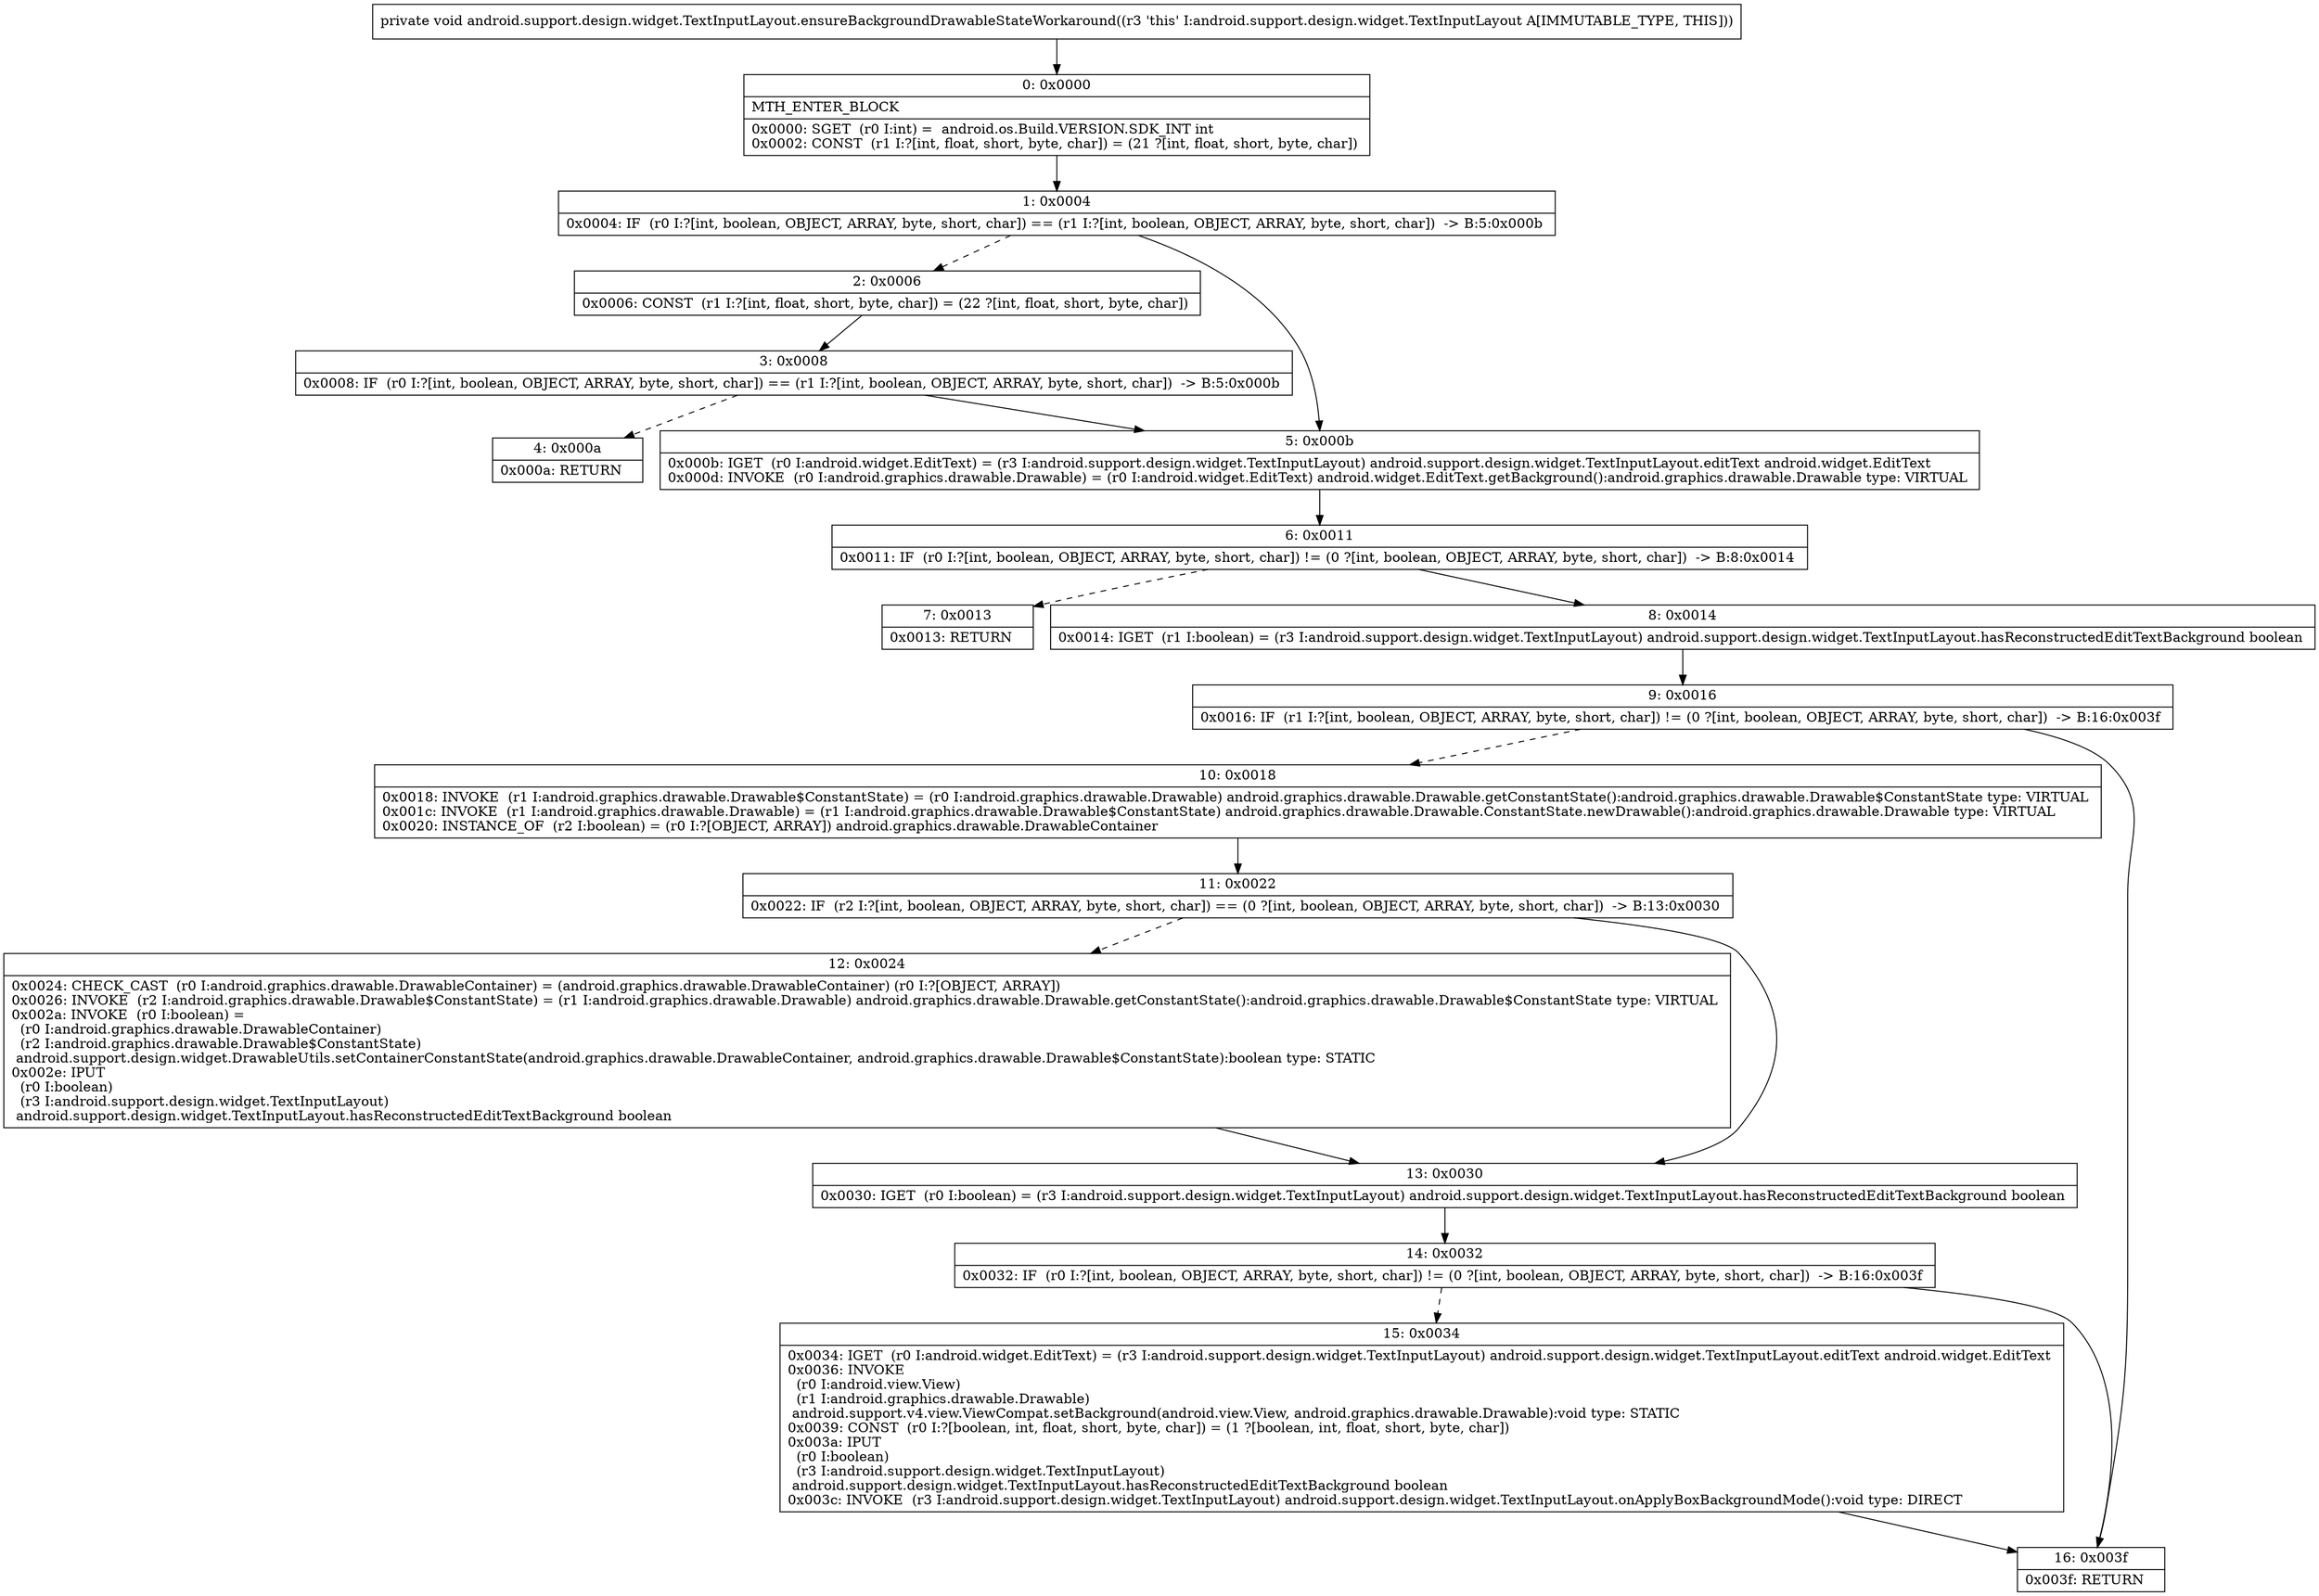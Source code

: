 digraph "CFG forandroid.support.design.widget.TextInputLayout.ensureBackgroundDrawableStateWorkaround()V" {
Node_0 [shape=record,label="{0\:\ 0x0000|MTH_ENTER_BLOCK\l|0x0000: SGET  (r0 I:int) =  android.os.Build.VERSION.SDK_INT int \l0x0002: CONST  (r1 I:?[int, float, short, byte, char]) = (21 ?[int, float, short, byte, char]) \l}"];
Node_1 [shape=record,label="{1\:\ 0x0004|0x0004: IF  (r0 I:?[int, boolean, OBJECT, ARRAY, byte, short, char]) == (r1 I:?[int, boolean, OBJECT, ARRAY, byte, short, char])  \-\> B:5:0x000b \l}"];
Node_2 [shape=record,label="{2\:\ 0x0006|0x0006: CONST  (r1 I:?[int, float, short, byte, char]) = (22 ?[int, float, short, byte, char]) \l}"];
Node_3 [shape=record,label="{3\:\ 0x0008|0x0008: IF  (r0 I:?[int, boolean, OBJECT, ARRAY, byte, short, char]) == (r1 I:?[int, boolean, OBJECT, ARRAY, byte, short, char])  \-\> B:5:0x000b \l}"];
Node_4 [shape=record,label="{4\:\ 0x000a|0x000a: RETURN   \l}"];
Node_5 [shape=record,label="{5\:\ 0x000b|0x000b: IGET  (r0 I:android.widget.EditText) = (r3 I:android.support.design.widget.TextInputLayout) android.support.design.widget.TextInputLayout.editText android.widget.EditText \l0x000d: INVOKE  (r0 I:android.graphics.drawable.Drawable) = (r0 I:android.widget.EditText) android.widget.EditText.getBackground():android.graphics.drawable.Drawable type: VIRTUAL \l}"];
Node_6 [shape=record,label="{6\:\ 0x0011|0x0011: IF  (r0 I:?[int, boolean, OBJECT, ARRAY, byte, short, char]) != (0 ?[int, boolean, OBJECT, ARRAY, byte, short, char])  \-\> B:8:0x0014 \l}"];
Node_7 [shape=record,label="{7\:\ 0x0013|0x0013: RETURN   \l}"];
Node_8 [shape=record,label="{8\:\ 0x0014|0x0014: IGET  (r1 I:boolean) = (r3 I:android.support.design.widget.TextInputLayout) android.support.design.widget.TextInputLayout.hasReconstructedEditTextBackground boolean \l}"];
Node_9 [shape=record,label="{9\:\ 0x0016|0x0016: IF  (r1 I:?[int, boolean, OBJECT, ARRAY, byte, short, char]) != (0 ?[int, boolean, OBJECT, ARRAY, byte, short, char])  \-\> B:16:0x003f \l}"];
Node_10 [shape=record,label="{10\:\ 0x0018|0x0018: INVOKE  (r1 I:android.graphics.drawable.Drawable$ConstantState) = (r0 I:android.graphics.drawable.Drawable) android.graphics.drawable.Drawable.getConstantState():android.graphics.drawable.Drawable$ConstantState type: VIRTUAL \l0x001c: INVOKE  (r1 I:android.graphics.drawable.Drawable) = (r1 I:android.graphics.drawable.Drawable$ConstantState) android.graphics.drawable.Drawable.ConstantState.newDrawable():android.graphics.drawable.Drawable type: VIRTUAL \l0x0020: INSTANCE_OF  (r2 I:boolean) = (r0 I:?[OBJECT, ARRAY]) android.graphics.drawable.DrawableContainer \l}"];
Node_11 [shape=record,label="{11\:\ 0x0022|0x0022: IF  (r2 I:?[int, boolean, OBJECT, ARRAY, byte, short, char]) == (0 ?[int, boolean, OBJECT, ARRAY, byte, short, char])  \-\> B:13:0x0030 \l}"];
Node_12 [shape=record,label="{12\:\ 0x0024|0x0024: CHECK_CAST  (r0 I:android.graphics.drawable.DrawableContainer) = (android.graphics.drawable.DrawableContainer) (r0 I:?[OBJECT, ARRAY]) \l0x0026: INVOKE  (r2 I:android.graphics.drawable.Drawable$ConstantState) = (r1 I:android.graphics.drawable.Drawable) android.graphics.drawable.Drawable.getConstantState():android.graphics.drawable.Drawable$ConstantState type: VIRTUAL \l0x002a: INVOKE  (r0 I:boolean) = \l  (r0 I:android.graphics.drawable.DrawableContainer)\l  (r2 I:android.graphics.drawable.Drawable$ConstantState)\l android.support.design.widget.DrawableUtils.setContainerConstantState(android.graphics.drawable.DrawableContainer, android.graphics.drawable.Drawable$ConstantState):boolean type: STATIC \l0x002e: IPUT  \l  (r0 I:boolean)\l  (r3 I:android.support.design.widget.TextInputLayout)\l android.support.design.widget.TextInputLayout.hasReconstructedEditTextBackground boolean \l}"];
Node_13 [shape=record,label="{13\:\ 0x0030|0x0030: IGET  (r0 I:boolean) = (r3 I:android.support.design.widget.TextInputLayout) android.support.design.widget.TextInputLayout.hasReconstructedEditTextBackground boolean \l}"];
Node_14 [shape=record,label="{14\:\ 0x0032|0x0032: IF  (r0 I:?[int, boolean, OBJECT, ARRAY, byte, short, char]) != (0 ?[int, boolean, OBJECT, ARRAY, byte, short, char])  \-\> B:16:0x003f \l}"];
Node_15 [shape=record,label="{15\:\ 0x0034|0x0034: IGET  (r0 I:android.widget.EditText) = (r3 I:android.support.design.widget.TextInputLayout) android.support.design.widget.TextInputLayout.editText android.widget.EditText \l0x0036: INVOKE  \l  (r0 I:android.view.View)\l  (r1 I:android.graphics.drawable.Drawable)\l android.support.v4.view.ViewCompat.setBackground(android.view.View, android.graphics.drawable.Drawable):void type: STATIC \l0x0039: CONST  (r0 I:?[boolean, int, float, short, byte, char]) = (1 ?[boolean, int, float, short, byte, char]) \l0x003a: IPUT  \l  (r0 I:boolean)\l  (r3 I:android.support.design.widget.TextInputLayout)\l android.support.design.widget.TextInputLayout.hasReconstructedEditTextBackground boolean \l0x003c: INVOKE  (r3 I:android.support.design.widget.TextInputLayout) android.support.design.widget.TextInputLayout.onApplyBoxBackgroundMode():void type: DIRECT \l}"];
Node_16 [shape=record,label="{16\:\ 0x003f|0x003f: RETURN   \l}"];
MethodNode[shape=record,label="{private void android.support.design.widget.TextInputLayout.ensureBackgroundDrawableStateWorkaround((r3 'this' I:android.support.design.widget.TextInputLayout A[IMMUTABLE_TYPE, THIS])) }"];
MethodNode -> Node_0;
Node_0 -> Node_1;
Node_1 -> Node_2[style=dashed];
Node_1 -> Node_5;
Node_2 -> Node_3;
Node_3 -> Node_4[style=dashed];
Node_3 -> Node_5;
Node_5 -> Node_6;
Node_6 -> Node_7[style=dashed];
Node_6 -> Node_8;
Node_8 -> Node_9;
Node_9 -> Node_10[style=dashed];
Node_9 -> Node_16;
Node_10 -> Node_11;
Node_11 -> Node_12[style=dashed];
Node_11 -> Node_13;
Node_12 -> Node_13;
Node_13 -> Node_14;
Node_14 -> Node_15[style=dashed];
Node_14 -> Node_16;
Node_15 -> Node_16;
}

